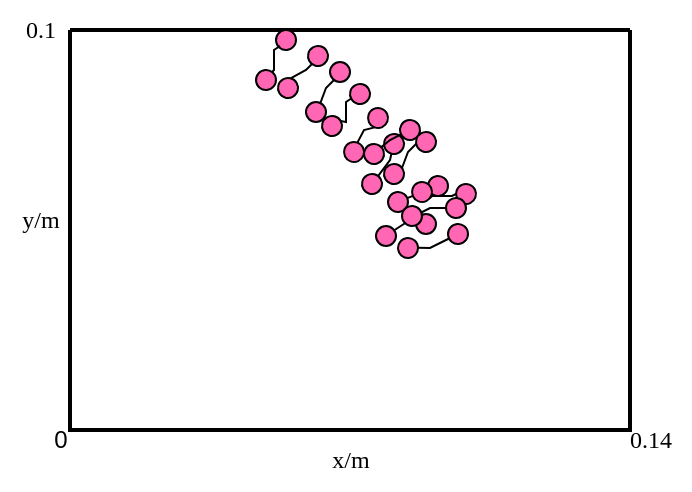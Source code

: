 <mxfile version="21.1.7" type="github">
  <diagram id="xv5Tho9vcZtsLMltUlNm" name="第 1 页">
    <mxGraphModel dx="780" dy="414" grid="1" gridSize="10" guides="1" tooltips="1" connect="1" arrows="1" fold="1" page="1" pageScale="1" pageWidth="827" pageHeight="1169" math="0" shadow="0">
      <root>
        <mxCell id="0" />
        <mxCell id="1" parent="0" />
        <mxCell id="bZlDomiGvNA_Hqav9PgC-26" value="" style="swimlane;startSize=0;strokeWidth=2;" parent="1" vertex="1">
          <mxGeometry x="440" y="525" width="280" height="200" as="geometry">
            <mxRectangle x="120" y="280" width="50" height="40" as="alternateBounds" />
          </mxGeometry>
        </mxCell>
        <mxCell id="bZlDomiGvNA_Hqav9PgC-27" value="" style="group;rotation=40;" parent="bZlDomiGvNA_Hqav9PgC-26" vertex="1" connectable="0">
          <mxGeometry x="174" y="91" width="20" height="30" as="geometry" />
        </mxCell>
        <mxCell id="bZlDomiGvNA_Hqav9PgC-28" value="" style="ellipse;whiteSpace=wrap;html=1;aspect=fixed;fillColor=#FF66B3;rotation=40;" parent="bZlDomiGvNA_Hqav9PgC-27" vertex="1">
          <mxGeometry x="15" y="6" width="10" height="10" as="geometry" />
        </mxCell>
        <mxCell id="bZlDomiGvNA_Hqav9PgC-29" value="" style="ellipse;whiteSpace=wrap;html=1;aspect=fixed;fillColor=#FF66B3;rotation=40;" parent="bZlDomiGvNA_Hqav9PgC-27" vertex="1">
          <mxGeometry x="-10" y="13" width="10" height="10" as="geometry" />
        </mxCell>
        <mxCell id="bZlDomiGvNA_Hqav9PgC-30" value="" style="endArrow=none;html=1;rounded=0;startArrow=none;" parent="bZlDomiGvNA_Hqav9PgC-27" source="bZlDomiGvNA_Hqav9PgC-29" target="bZlDomiGvNA_Hqav9PgC-28" edge="1">
          <mxGeometry width="50" height="50" relative="1" as="geometry">
            <mxPoint x="-33" y="51" as="sourcePoint" />
            <mxPoint x="37" y="44" as="targetPoint" />
            <Array as="points">
              <mxPoint x="6" y="18" />
            </Array>
          </mxGeometry>
        </mxCell>
        <mxCell id="bZlDomiGvNA_Hqav9PgC-31" value="" style="group;rotation=40;" parent="bZlDomiGvNA_Hqav9PgC-27" vertex="1" connectable="0">
          <mxGeometry x="-10" y="-24" width="20" height="30" as="geometry" />
        </mxCell>
        <mxCell id="bZlDomiGvNA_Hqav9PgC-32" value="" style="ellipse;whiteSpace=wrap;html=1;aspect=fixed;fillColor=#FF66B3;rotation=40;" parent="bZlDomiGvNA_Hqav9PgC-31" vertex="1">
          <mxGeometry x="15" y="6" width="10" height="10" as="geometry" />
        </mxCell>
        <mxCell id="bZlDomiGvNA_Hqav9PgC-33" value="" style="ellipse;whiteSpace=wrap;html=1;aspect=fixed;fillColor=#FF66B3;rotation=40;" parent="bZlDomiGvNA_Hqav9PgC-31" vertex="1">
          <mxGeometry x="-5" y="14" width="10" height="10" as="geometry" />
        </mxCell>
        <mxCell id="bZlDomiGvNA_Hqav9PgC-34" value="" style="endArrow=none;html=1;rounded=0;startArrow=none;" parent="bZlDomiGvNA_Hqav9PgC-31" source="bZlDomiGvNA_Hqav9PgC-33" target="bZlDomiGvNA_Hqav9PgC-32" edge="1">
          <mxGeometry width="50" height="50" relative="1" as="geometry">
            <mxPoint x="-33" y="51" as="sourcePoint" />
            <mxPoint x="37" y="44" as="targetPoint" />
          </mxGeometry>
        </mxCell>
        <mxCell id="bZlDomiGvNA_Hqav9PgC-35" value="" style="group;rotation=20;" parent="bZlDomiGvNA_Hqav9PgC-26" vertex="1" connectable="0">
          <mxGeometry x="133" y="43" width="20" height="30" as="geometry" />
        </mxCell>
        <mxCell id="bZlDomiGvNA_Hqav9PgC-36" value="" style="ellipse;whiteSpace=wrap;html=1;aspect=fixed;fillColor=#FF66B3;rotation=20;" parent="bZlDomiGvNA_Hqav9PgC-35" vertex="1">
          <mxGeometry x="16" y="-4" width="10" height="10" as="geometry" />
        </mxCell>
        <mxCell id="bZlDomiGvNA_Hqav9PgC-37" value="" style="ellipse;whiteSpace=wrap;html=1;aspect=fixed;fillColor=#FF66B3;rotation=20;" parent="bZlDomiGvNA_Hqav9PgC-35" vertex="1">
          <mxGeometry x="4" y="13" width="10" height="10" as="geometry" />
        </mxCell>
        <mxCell id="bZlDomiGvNA_Hqav9PgC-39" value="" style="group;rotation=15;" parent="bZlDomiGvNA_Hqav9PgC-35" vertex="1" connectable="0">
          <mxGeometry x="-5" y="-18" width="20" height="30" as="geometry" />
        </mxCell>
        <mxCell id="bZlDomiGvNA_Hqav9PgC-40" value="" style="ellipse;whiteSpace=wrap;html=1;aspect=fixed;fillColor=#FF66B3;rotation=15;" parent="bZlDomiGvNA_Hqav9PgC-39" vertex="1">
          <mxGeometry x="12" y="2" width="10" height="10" as="geometry" />
        </mxCell>
        <mxCell id="bZlDomiGvNA_Hqav9PgC-41" value="" style="ellipse;whiteSpace=wrap;html=1;aspect=fixed;fillColor=#FF66B3;rotation=15;" parent="bZlDomiGvNA_Hqav9PgC-39" vertex="1">
          <mxGeometry x="-2" y="18" width="10" height="10" as="geometry" />
        </mxCell>
        <mxCell id="Czu-td4PpjI0lh8Yw7jR-8" value="" style="endArrow=none;html=1;rounded=0;startArrow=none;entryX=0.5;entryY=1;entryDx=0;entryDy=0;exitX=0.5;exitY=0;exitDx=0;exitDy=0;" parent="bZlDomiGvNA_Hqav9PgC-35" source="bZlDomiGvNA_Hqav9PgC-37" target="bZlDomiGvNA_Hqav9PgC-36" edge="1">
          <mxGeometry width="50" height="50" relative="1" as="geometry">
            <mxPoint x="17" y="12" as="sourcePoint" />
            <mxPoint x="18" y="3" as="targetPoint" />
            <Array as="points">
              <mxPoint x="14" y="7" />
            </Array>
          </mxGeometry>
        </mxCell>
        <mxCell id="bZlDomiGvNA_Hqav9PgC-43" value="" style="group;rotation=90;" parent="bZlDomiGvNA_Hqav9PgC-26" vertex="1" connectable="0">
          <mxGeometry x="119" y="16" width="20" height="30" as="geometry" />
        </mxCell>
        <mxCell id="bZlDomiGvNA_Hqav9PgC-44" value="" style="ellipse;whiteSpace=wrap;html=1;aspect=fixed;fillColor=#FF66B3;rotation=0;" parent="bZlDomiGvNA_Hqav9PgC-43" vertex="1">
          <mxGeometry x="11" width="10" height="10" as="geometry" />
        </mxCell>
        <mxCell id="bZlDomiGvNA_Hqav9PgC-45" value="" style="ellipse;whiteSpace=wrap;html=1;aspect=fixed;fillColor=#FF66B3;rotation=0;" parent="bZlDomiGvNA_Hqav9PgC-43" vertex="1">
          <mxGeometry x="-1" y="20" width="10" height="10" as="geometry" />
        </mxCell>
        <mxCell id="bZlDomiGvNA_Hqav9PgC-47" value="" style="group;rotation=105;" parent="bZlDomiGvNA_Hqav9PgC-26" vertex="1" connectable="0">
          <mxGeometry x="50" y="-9" width="20" height="30" as="geometry" />
        </mxCell>
        <mxCell id="bZlDomiGvNA_Hqav9PgC-48" value="" style="ellipse;whiteSpace=wrap;html=1;aspect=fixed;fillColor=#FF66B3;rotation=15;" parent="bZlDomiGvNA_Hqav9PgC-47" vertex="1">
          <mxGeometry x="69" y="17" width="10" height="10" as="geometry" />
        </mxCell>
        <mxCell id="bZlDomiGvNA_Hqav9PgC-49" value="" style="ellipse;whiteSpace=wrap;html=1;aspect=fixed;fillColor=#FF66B3;rotation=15;" parent="bZlDomiGvNA_Hqav9PgC-47" vertex="1">
          <mxGeometry x="54" y="33" width="10" height="10" as="geometry" />
        </mxCell>
        <mxCell id="bZlDomiGvNA_Hqav9PgC-51" value="" style="group;rotation=15;" parent="1" vertex="1" connectable="0">
          <mxGeometry x="574" y="595" width="20" height="30" as="geometry" />
        </mxCell>
        <mxCell id="bZlDomiGvNA_Hqav9PgC-52" value="" style="ellipse;whiteSpace=wrap;html=1;aspect=fixed;fillColor=#FF66B3;rotation=15;" parent="bZlDomiGvNA_Hqav9PgC-51" vertex="1">
          <mxGeometry x="12" y="2" width="10" height="10" as="geometry" />
        </mxCell>
        <mxCell id="bZlDomiGvNA_Hqav9PgC-53" value="" style="ellipse;whiteSpace=wrap;html=1;aspect=fixed;fillColor=#FF66B3;rotation=15;" parent="bZlDomiGvNA_Hqav9PgC-51" vertex="1">
          <mxGeometry x="23" y="-18" width="10" height="10" as="geometry" />
        </mxCell>
        <mxCell id="bZlDomiGvNA_Hqav9PgC-54" value="" style="endArrow=none;html=1;rounded=0;startArrow=none;" parent="bZlDomiGvNA_Hqav9PgC-51" source="bZlDomiGvNA_Hqav9PgC-53" target="bZlDomiGvNA_Hqav9PgC-52" edge="1">
          <mxGeometry width="50" height="50" relative="1" as="geometry">
            <mxPoint x="-14" y="66" as="sourcePoint" />
            <mxPoint x="47" y="30" as="targetPoint" />
            <Array as="points">
              <mxPoint x="26" y="-5" />
            </Array>
          </mxGeometry>
        </mxCell>
        <mxCell id="bZlDomiGvNA_Hqav9PgC-55" value="" style="group;rotation=30;" parent="1" vertex="1" connectable="0">
          <mxGeometry x="591" y="566" width="20" height="30" as="geometry" />
        </mxCell>
        <mxCell id="bZlDomiGvNA_Hqav9PgC-56" value="" style="ellipse;whiteSpace=wrap;html=1;aspect=fixed;fillColor=#FF66B3;rotation=30;" parent="bZlDomiGvNA_Hqav9PgC-55" vertex="1">
          <mxGeometry x="14" y="4" width="10" height="10" as="geometry" />
        </mxCell>
        <mxCell id="bZlDomiGvNA_Hqav9PgC-57" value="" style="ellipse;whiteSpace=wrap;html=1;aspect=fixed;fillColor=#FF66B3;rotation=30;" parent="bZlDomiGvNA_Hqav9PgC-55" vertex="1">
          <mxGeometry x="-4" y="16" width="10" height="10" as="geometry" />
        </mxCell>
        <mxCell id="bZlDomiGvNA_Hqav9PgC-58" value="" style="endArrow=none;html=1;rounded=0;startArrow=none;" parent="bZlDomiGvNA_Hqav9PgC-55" source="bZlDomiGvNA_Hqav9PgC-57" target="bZlDomiGvNA_Hqav9PgC-56" edge="1">
          <mxGeometry width="50" height="50" relative="1" as="geometry">
            <mxPoint x="-26" y="58" as="sourcePoint" />
            <mxPoint x="42" y="39" as="targetPoint" />
            <Array as="points">
              <mxPoint x="9" y="14" />
            </Array>
          </mxGeometry>
        </mxCell>
        <mxCell id="bZlDomiGvNA_Hqav9PgC-59" value="" style="group;rotation=45;" parent="1" vertex="1" connectable="0">
          <mxGeometry x="538" y="605" width="20" height="56" as="geometry" />
        </mxCell>
        <mxCell id="bZlDomiGvNA_Hqav9PgC-60" value="" style="ellipse;whiteSpace=wrap;html=1;aspect=fixed;fillColor=#FF66B3;rotation=45;" parent="bZlDomiGvNA_Hqav9PgC-59" vertex="1">
          <mxGeometry x="75" y="12" width="10" height="10" as="geometry" />
        </mxCell>
        <mxCell id="bZlDomiGvNA_Hqav9PgC-61" value="" style="ellipse;whiteSpace=wrap;html=1;aspect=fixed;fillColor=#FF66B3;rotation=45;" parent="bZlDomiGvNA_Hqav9PgC-59" vertex="1">
          <mxGeometry x="55" y="18" width="10" height="10" as="geometry" />
        </mxCell>
        <mxCell id="bZlDomiGvNA_Hqav9PgC-62" value="" style="endArrow=none;html=1;rounded=0;startArrow=none;" parent="bZlDomiGvNA_Hqav9PgC-59" source="bZlDomiGvNA_Hqav9PgC-61" target="bZlDomiGvNA_Hqav9PgC-60" edge="1">
          <mxGeometry width="50" height="50" relative="1" as="geometry">
            <mxPoint x="24" y="52" as="sourcePoint" />
            <mxPoint x="94" y="51" as="targetPoint" />
            <Array as="points">
              <mxPoint x="72" y="15" />
            </Array>
          </mxGeometry>
        </mxCell>
        <mxCell id="bZlDomiGvNA_Hqav9PgC-63" value="" style="group;rotation=65;" parent="bZlDomiGvNA_Hqav9PgC-59" vertex="1" connectable="0">
          <mxGeometry x="52" y="-16" width="20" height="40" as="geometry" />
        </mxCell>
        <mxCell id="bZlDomiGvNA_Hqav9PgC-64" value="" style="ellipse;whiteSpace=wrap;html=1;aspect=fixed;fillColor=#FF66B3;rotation=65;" parent="bZlDomiGvNA_Hqav9PgC-63" vertex="1">
          <mxGeometry x="43" y="13" width="10" height="10" as="geometry" />
        </mxCell>
        <mxCell id="bZlDomiGvNA_Hqav9PgC-65" value="" style="ellipse;whiteSpace=wrap;html=1;aspect=fixed;fillColor=#FF66B3;rotation=65;" parent="bZlDomiGvNA_Hqav9PgC-63" vertex="1">
          <mxGeometry x="21" y="12" width="10" height="10" as="geometry" />
        </mxCell>
        <mxCell id="bZlDomiGvNA_Hqav9PgC-67" value="" style="group;rotation=140;" parent="bZlDomiGvNA_Hqav9PgC-63" vertex="1" connectable="0">
          <mxGeometry x="-11" y="9" width="20" height="30" as="geometry" />
        </mxCell>
        <mxCell id="bZlDomiGvNA_Hqav9PgC-68" value="" style="ellipse;whiteSpace=wrap;html=1;aspect=fixed;fillColor=#FF66B3;rotation=50;" parent="bZlDomiGvNA_Hqav9PgC-67" vertex="1">
          <mxGeometry x="49" y="11" width="10" height="10" as="geometry" />
        </mxCell>
        <mxCell id="bZlDomiGvNA_Hqav9PgC-69" value="" style="ellipse;whiteSpace=wrap;html=1;aspect=fixed;fillColor=#FF66B3;rotation=50;" parent="bZlDomiGvNA_Hqav9PgC-67" vertex="1">
          <mxGeometry x="27" y="15" width="10" height="10" as="geometry" />
        </mxCell>
        <mxCell id="bZlDomiGvNA_Hqav9PgC-71" value="" style="group;rotation=105;" parent="bZlDomiGvNA_Hqav9PgC-59" vertex="1" connectable="0">
          <mxGeometry x="62" y="-31" width="20" height="30" as="geometry" />
        </mxCell>
        <mxCell id="bZlDomiGvNA_Hqav9PgC-72" value="" style="ellipse;whiteSpace=wrap;html=1;aspect=fixed;fillColor=#FF66B3;rotation=15;" parent="bZlDomiGvNA_Hqav9PgC-71" vertex="1">
          <mxGeometry x="13" y="2" width="10" height="10" as="geometry" />
        </mxCell>
        <mxCell id="bZlDomiGvNA_Hqav9PgC-73" value="" style="ellipse;whiteSpace=wrap;html=1;aspect=fixed;fillColor=#FF66B3;rotation=15;" parent="bZlDomiGvNA_Hqav9PgC-71" vertex="1">
          <mxGeometry x="-3" y="18" width="10" height="10" as="geometry" />
        </mxCell>
        <mxCell id="bZlDomiGvNA_Hqav9PgC-70" value="" style="endArrow=none;html=1;rounded=0;startArrow=none;exitX=-0.073;exitY=0.26;exitDx=0;exitDy=0;exitPerimeter=0;" parent="bZlDomiGvNA_Hqav9PgC-59" source="bZlDomiGvNA_Hqav9PgC-60" target="bZlDomiGvNA_Hqav9PgC-68" edge="1">
          <mxGeometry width="50" height="50" relative="1" as="geometry">
            <mxPoint x="78" y="12" as="sourcePoint" />
            <mxPoint x="104" y="44" as="targetPoint" />
            <Array as="points">
              <mxPoint x="82" y="9" />
            </Array>
          </mxGeometry>
        </mxCell>
        <mxCell id="bZlDomiGvNA_Hqav9PgC-75" value="" style="group;rotation=85;" parent="1" vertex="1" connectable="0">
          <mxGeometry x="533" y="525" width="20" height="30" as="geometry" />
        </mxCell>
        <mxCell id="bZlDomiGvNA_Hqav9PgC-76" value="" style="ellipse;whiteSpace=wrap;html=1;aspect=fixed;fillColor=#FF66B3;rotation=-5;" parent="bZlDomiGvNA_Hqav9PgC-75" vertex="1">
          <mxGeometry x="10" width="10" height="10" as="geometry" />
        </mxCell>
        <mxCell id="bZlDomiGvNA_Hqav9PgC-77" value="" style="ellipse;whiteSpace=wrap;html=1;aspect=fixed;fillColor=#FF66B3;rotation=-5;" parent="bZlDomiGvNA_Hqav9PgC-75" vertex="1">
          <mxGeometry y="20" width="10" height="10" as="geometry" />
        </mxCell>
        <mxCell id="bZlDomiGvNA_Hqav9PgC-80" value="&lt;font face=&quot;Times New Roman&quot;&gt;y/m&lt;/font&gt;" style="text;html=1;align=center;verticalAlign=middle;resizable=0;points=[];autosize=1;strokeColor=none;fillColor=none;" parent="1" vertex="1">
          <mxGeometry x="405" y="605" width="40" height="30" as="geometry" />
        </mxCell>
        <mxCell id="bZlDomiGvNA_Hqav9PgC-81" value="&lt;font face=&quot;Times New Roman&quot;&gt;x/m&lt;/font&gt;" style="text;html=1;align=center;verticalAlign=middle;resizable=0;points=[];autosize=1;strokeColor=none;fillColor=none;" parent="1" vertex="1">
          <mxGeometry x="560" y="725" width="40" height="30" as="geometry" />
        </mxCell>
        <mxCell id="bZlDomiGvNA_Hqav9PgC-82" value="0" style="text;html=1;align=center;verticalAlign=middle;resizable=0;points=[];autosize=1;strokeColor=none;fillColor=none;" parent="1" vertex="1">
          <mxGeometry x="420" y="715" width="30" height="30" as="geometry" />
        </mxCell>
        <mxCell id="Czu-td4PpjI0lh8Yw7jR-3" value="" style="endArrow=none;html=1;rounded=0;startArrow=none;" parent="1" edge="1">
          <mxGeometry width="50" height="50" relative="1" as="geometry">
            <mxPoint x="541" y="546" as="sourcePoint" />
            <mxPoint x="545" y="533" as="targetPoint" />
            <Array as="points">
              <mxPoint x="542" y="545" />
              <mxPoint x="542" y="535" />
            </Array>
          </mxGeometry>
        </mxCell>
        <mxCell id="Czu-td4PpjI0lh8Yw7jR-5" value="" style="endArrow=none;html=1;rounded=0;startArrow=none;exitX=0.5;exitY=0;exitDx=0;exitDy=0;" parent="1" source="bZlDomiGvNA_Hqav9PgC-49" edge="1">
          <mxGeometry width="50" height="50" relative="1" as="geometry">
            <mxPoint x="550" y="548" as="sourcePoint" />
            <mxPoint x="561" y="542" as="targetPoint" />
            <Array as="points">
              <mxPoint x="558" y="545" />
            </Array>
          </mxGeometry>
        </mxCell>
        <mxCell id="Czu-td4PpjI0lh8Yw7jR-6" value="" style="endArrow=none;html=1;rounded=0;startArrow=none;" parent="1" edge="1">
          <mxGeometry width="50" height="50" relative="1" as="geometry">
            <mxPoint x="565" y="562" as="sourcePoint" />
            <mxPoint x="572" y="550" as="targetPoint" />
            <Array as="points">
              <mxPoint x="568" y="554" />
            </Array>
          </mxGeometry>
        </mxCell>
        <mxCell id="Czu-td4PpjI0lh8Yw7jR-7" value="" style="endArrow=none;html=1;rounded=0;startArrow=none;exitX=1;exitY=0;exitDx=0;exitDy=0;" parent="1" source="bZlDomiGvNA_Hqav9PgC-41" edge="1">
          <mxGeometry width="50" height="50" relative="1" as="geometry">
            <mxPoint x="577" y="572" as="sourcePoint" />
            <mxPoint x="581" y="559" as="targetPoint" />
            <Array as="points">
              <mxPoint x="578" y="571" />
              <mxPoint x="578" y="561" />
            </Array>
          </mxGeometry>
        </mxCell>
        <mxCell id="Czu-td4PpjI0lh8Yw7jR-9" value="" style="endArrow=none;html=1;rounded=0;startArrow=none;" parent="1" edge="1">
          <mxGeometry width="50" height="50" relative="1" as="geometry">
            <mxPoint x="606" y="594" as="sourcePoint" />
            <mxPoint x="613" y="582" as="targetPoint" />
            <Array as="points">
              <mxPoint x="609" y="586" />
            </Array>
          </mxGeometry>
        </mxCell>
        <mxCell id="Czu-td4PpjI0lh8Yw7jR-11" value="" style="endArrow=none;html=1;rounded=0;startArrow=none;" parent="1" edge="1">
          <mxGeometry width="50" height="50" relative="1" as="geometry">
            <mxPoint x="620" y="609" as="sourcePoint" />
            <mxPoint x="633" y="607" as="targetPoint" />
            <Array as="points">
              <mxPoint x="621" y="608" />
              <mxPoint x="631" y="608" />
            </Array>
          </mxGeometry>
        </mxCell>
        <mxCell id="wULHfRAIbGCLDM74-Tws-1" value="&lt;font face=&quot;Times New Roman&quot;&gt;0.1&lt;/font&gt;" style="text;html=1;align=center;verticalAlign=middle;resizable=0;points=[];autosize=1;strokeColor=none;fillColor=none;" vertex="1" parent="1">
          <mxGeometry x="405" y="510" width="40" height="30" as="geometry" />
        </mxCell>
        <mxCell id="wULHfRAIbGCLDM74-Tws-2" value="&lt;font face=&quot;Times New Roman&quot;&gt;0.14&lt;/font&gt;" style="text;html=1;align=center;verticalAlign=middle;resizable=0;points=[];autosize=1;strokeColor=none;fillColor=none;" vertex="1" parent="1">
          <mxGeometry x="710" y="715" width="40" height="30" as="geometry" />
        </mxCell>
      </root>
    </mxGraphModel>
  </diagram>
</mxfile>
